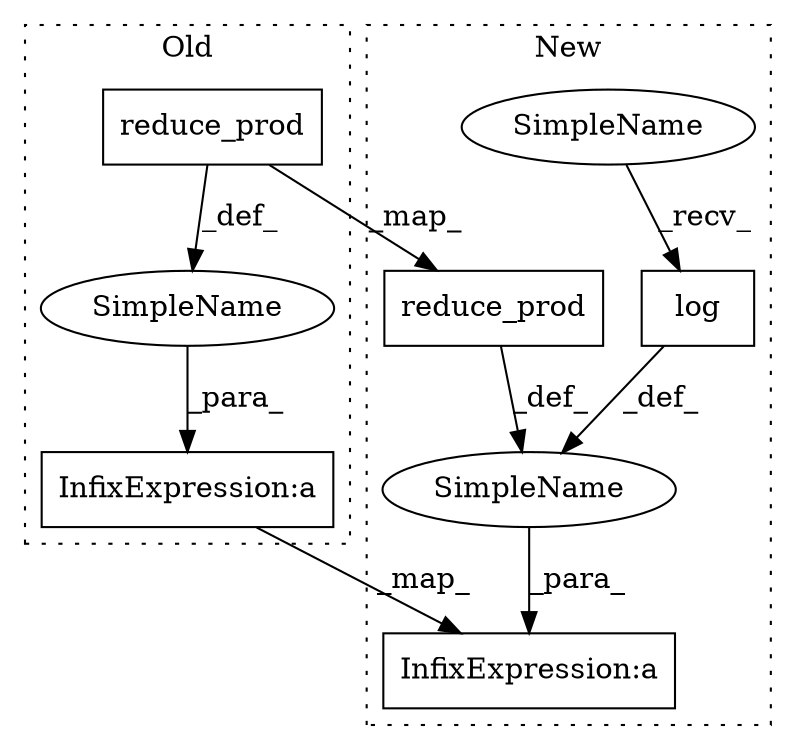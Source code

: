 digraph G {
subgraph cluster0 {
1 [label="reduce_prod" a="32" s="3888,3919" l="12,1" shape="box"];
6 [label="InfixExpression:a" a="27" s="3947" l="3" shape="box"];
7 [label="SimpleName" a="42" s="" l="" shape="ellipse"];
label = "Old";
style="dotted";
}
subgraph cluster1 {
2 [label="reduce_prod" a="32" s="3876,3907" l="12,1" shape="box"];
3 [label="log" a="32" s="3966,4009" l="4,1" shape="box"];
4 [label="SimpleName" a="42" s="" l="" shape="ellipse"];
5 [label="InfixExpression:a" a="27" s="4011" l="3" shape="box"];
8 [label="SimpleName" a="42" s="3955" l="10" shape="ellipse"];
label = "New";
style="dotted";
}
1 -> 7 [label="_def_"];
1 -> 2 [label="_map_"];
2 -> 4 [label="_def_"];
3 -> 4 [label="_def_"];
4 -> 5 [label="_para_"];
6 -> 5 [label="_map_"];
7 -> 6 [label="_para_"];
8 -> 3 [label="_recv_"];
}